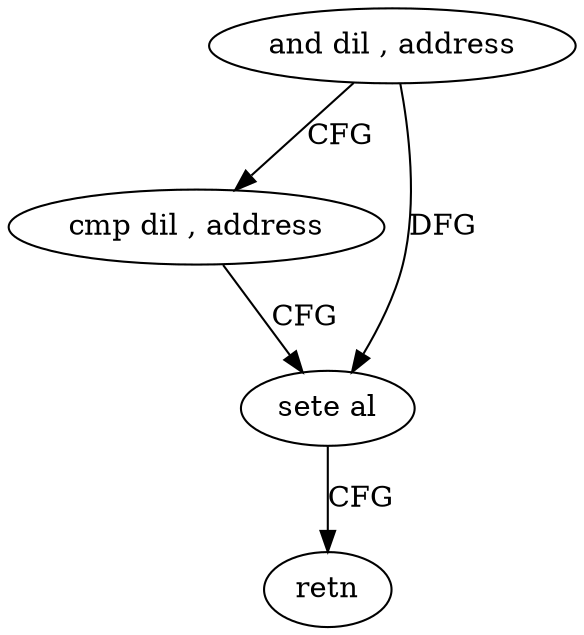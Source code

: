 digraph "func" {
"4233024" [label = "and dil , address" ]
"4233028" [label = "cmp dil , address" ]
"4233032" [label = "sete al" ]
"4233035" [label = "retn" ]
"4233024" -> "4233028" [ label = "CFG" ]
"4233024" -> "4233032" [ label = "DFG" ]
"4233028" -> "4233032" [ label = "CFG" ]
"4233032" -> "4233035" [ label = "CFG" ]
}
